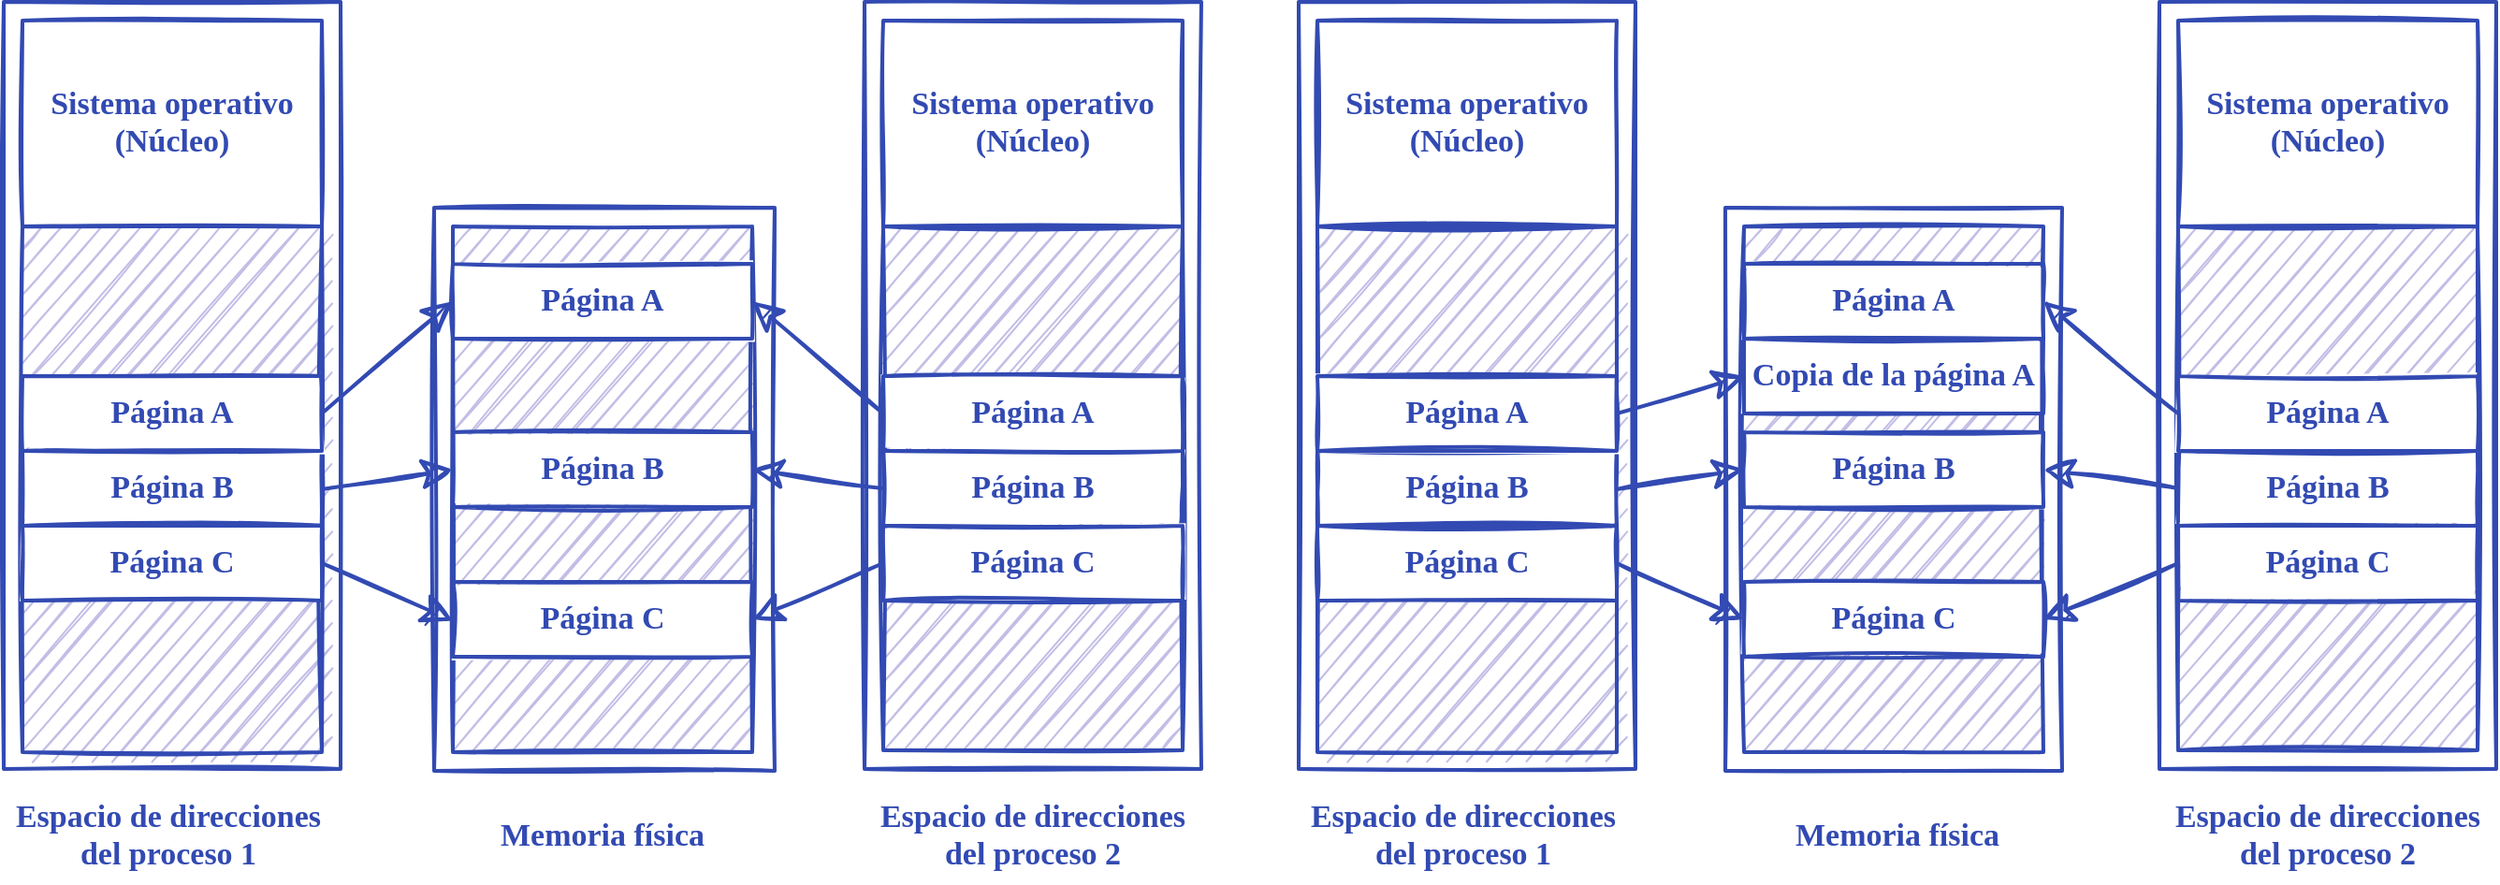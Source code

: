 <mxfile version="14.9.9" type="google"><diagram id="akEowiJKr_ScigKzrRVM" name="Page-1"><mxGraphModel dx="1189" dy="1095" grid="1" gridSize="10" guides="1" tooltips="1" connect="1" arrows="1" fold="1" page="1" pageScale="1" pageWidth="689" pageHeight="517" math="0" shadow="0"><root><mxCell id="0"/><mxCell id="1" parent="0"/><mxCell id="x2d5_n1oX765ovMaB82s-8" value="" style="rounded=0;shadow=0;sketch=1;strokeWidth=2;fillColor=none;fontFamily=Ink Free;fontSize=17;spacing=20;strokeColor=#324AB2;fontColor=#324AB2;fontSource=https%3A%2F%2Full-esit-sistemas-operativos.github.io%2Fssoo-apuntes%2Ffonts%2FInkFree.woff;fontStyle=1;spacingBottom=5;" parent="1" vertex="1"><mxGeometry x="30" y="30" width="180" height="410" as="geometry"/></mxCell><mxCell id="hYTG4YRdWN2r9UVZN7M6-2" value="" style="rounded=0;shadow=0;sketch=1;strokeWidth=2;fontFamily=Ink Free;fontSize=17;spacing=20;strokeColor=#324AB2;fontColor=#324AB2;fillColor=#C2BEE6;fontSource=https%3A%2F%2Full-esit-sistemas-operativos.github.io%2Fssoo-apuntes%2Ffonts%2FInkFree.woff;fontStyle=1;spacingBottom=5;" parent="1" vertex="1"><mxGeometry x="40" y="150" width="160" height="281" as="geometry"/></mxCell><mxCell id="x2d5_n1oX765ovMaB82s-4" value="Sistema operativo&#10;(Núcleo)" style="rounded=0;shadow=0;sketch=1;strokeWidth=2;fillColor=none;fontFamily=Ink Free;fontSize=17;spacing=20;fontSource=https%3A%2F%2Full-esit-sistemas-operativos.github.io%2Fssoo-apuntes%2Ffonts%2FInkFree.woff;strokeColor=#324AB2;fontColor=#324AB2;fontStyle=1;spacingBottom=5;" parent="1" vertex="1"><mxGeometry x="40" y="40" width="160" height="110" as="geometry"/></mxCell><mxCell id="x2d5_n1oX765ovMaB82s-5" value="Página B" style="rounded=0;shadow=0;sketch=1;strokeWidth=2;fontFamily=Ink Free;fontSize=17;spacing=20;strokeColor=#324AB2;fontColor=#324AB2;fontSource=https%3A%2F%2Full-esit-sistemas-operativos.github.io%2Fssoo-apuntes%2Ffonts%2FInkFree.woff;fontStyle=1;spacingBottom=5;" parent="1" vertex="1"><mxGeometry x="40" y="270" width="160" height="40" as="geometry"/></mxCell><mxCell id="hYTG4YRdWN2r9UVZN7M6-1" value="Página A" style="rounded=0;shadow=0;sketch=1;strokeWidth=2;fontFamily=Ink Free;fontSize=17;spacing=20;strokeColor=#324AB2;fontColor=#324AB2;fontSource=https%3A%2F%2Full-esit-sistemas-operativos.github.io%2Fssoo-apuntes%2Ffonts%2FInkFree.woff;fontStyle=1;spacingBottom=5;" parent="1" vertex="1"><mxGeometry x="40" y="230" width="160" height="40" as="geometry"/></mxCell><mxCell id="Ka_IWGdVTF_bbmr3x48h-1" value="Página C" style="rounded=0;shadow=0;sketch=1;strokeWidth=2;fontFamily=Ink Free;fontSize=17;spacing=20;strokeColor=#324AB2;fontColor=#324AB2;fontSource=https%3A%2F%2Full-esit-sistemas-operativos.github.io%2Fssoo-apuntes%2Ffonts%2FInkFree.woff;fontStyle=1;spacingBottom=5;" vertex="1" parent="1"><mxGeometry x="40" y="310" width="160" height="40" as="geometry"/></mxCell><mxCell id="Ka_IWGdVTF_bbmr3x48h-2" value="" style="rounded=0;shadow=0;sketch=1;strokeWidth=2;fillColor=none;fontFamily=Ink Free;fontSize=17;spacing=20;strokeColor=#324AB2;fontColor=#324AB2;fontSource=https%3A%2F%2Full-esit-sistemas-operativos.github.io%2Fssoo-apuntes%2Ffonts%2FInkFree.woff;fontStyle=1;spacingBottom=5;" vertex="1" parent="1"><mxGeometry x="490" y="30" width="180" height="410" as="geometry"/></mxCell><mxCell id="Ka_IWGdVTF_bbmr3x48h-3" value="" style="rounded=0;shadow=0;sketch=1;strokeWidth=2;fontFamily=Ink Free;fontSize=17;spacing=20;strokeColor=#324AB2;fontColor=#324AB2;fillColor=#C2BEE6;fontSource=https%3A%2F%2Full-esit-sistemas-operativos.github.io%2Fssoo-apuntes%2Ffonts%2FInkFree.woff;fontStyle=1;spacingBottom=5;" vertex="1" parent="1"><mxGeometry x="500" y="150" width="160" height="280" as="geometry"/></mxCell><mxCell id="Ka_IWGdVTF_bbmr3x48h-4" value="Sistema operativo&#10;(Núcleo)" style="rounded=0;shadow=0;sketch=1;strokeWidth=2;fillColor=none;fontFamily=Ink Free;fontSize=17;spacing=20;fontSource=https%3A%2F%2Full-esit-sistemas-operativos.github.io%2Fssoo-apuntes%2Ffonts%2FInkFree.woff;strokeColor=#324AB2;fontColor=#324AB2;fontStyle=1;spacingBottom=5;" vertex="1" parent="1"><mxGeometry x="500" y="40" width="160" height="110" as="geometry"/></mxCell><mxCell id="Ka_IWGdVTF_bbmr3x48h-5" value="Página B" style="rounded=0;shadow=0;sketch=1;strokeWidth=2;fontFamily=Ink Free;fontSize=17;spacing=20;strokeColor=#324AB2;fontColor=#324AB2;fontSource=https%3A%2F%2Full-esit-sistemas-operativos.github.io%2Fssoo-apuntes%2Ffonts%2FInkFree.woff;fontStyle=1;spacingBottom=5;" vertex="1" parent="1"><mxGeometry x="500" y="270" width="160" height="40" as="geometry"/></mxCell><mxCell id="Ka_IWGdVTF_bbmr3x48h-6" value="Página A" style="rounded=0;shadow=0;sketch=1;strokeWidth=2;fontFamily=Ink Free;fontSize=17;spacing=20;strokeColor=#324AB2;fontColor=#324AB2;fontSource=https%3A%2F%2Full-esit-sistemas-operativos.github.io%2Fssoo-apuntes%2Ffonts%2FInkFree.woff;fontStyle=1;spacingBottom=5;" vertex="1" parent="1"><mxGeometry x="500" y="230" width="160" height="40" as="geometry"/></mxCell><mxCell id="Ka_IWGdVTF_bbmr3x48h-7" value="Página C" style="rounded=0;shadow=0;sketch=1;strokeWidth=2;fontFamily=Ink Free;fontSize=17;spacing=20;strokeColor=#324AB2;fontColor=#324AB2;fontSource=https%3A%2F%2Full-esit-sistemas-operativos.github.io%2Fssoo-apuntes%2Ffonts%2FInkFree.woff;fontStyle=1;spacingBottom=5;" vertex="1" parent="1"><mxGeometry x="500" y="310" width="160" height="40" as="geometry"/></mxCell><mxCell id="Ka_IWGdVTF_bbmr3x48h-8" value="Espacio de direcciones&#10;del proceso 2" style="text;align=center;verticalAlign=middle;rounded=0;shadow=0;sketch=1;fontFamily=Ink Free;fontSize=17;fontStyle=1;flipV=0;flipH=1;fontSource=https%3A%2F%2Full-esit-sistemas-operativos.github.io%2Fssoo-apuntes%2Ffonts%2FInkFree.woff;spacingBottom=5;fontColor=#324AB2;" vertex="1" parent="1"><mxGeometry x="490" y="451" width="180" height="50" as="geometry"/></mxCell><mxCell id="Ka_IWGdVTF_bbmr3x48h-10" value="Espacio de direcciones&#10;del proceso 1" style="text;align=center;verticalAlign=middle;rounded=0;shadow=0;sketch=1;fontFamily=Ink Free;fontSize=17;fontStyle=1;flipV=0;flipH=1;fontSource=https%3A%2F%2Full-esit-sistemas-operativos.github.io%2Fssoo-apuntes%2Ffonts%2FInkFree.woff;spacingBottom=5;fontColor=#324AB2;" vertex="1" parent="1"><mxGeometry x="28" y="451" width="180" height="50" as="geometry"/></mxCell><mxCell id="Ka_IWGdVTF_bbmr3x48h-11" value="" style="rounded=0;shadow=0;sketch=1;strokeWidth=2;fillColor=none;fontFamily=Ink Free;fontSize=17;spacing=20;strokeColor=#324AB2;fontColor=#324AB2;fontSource=https%3A%2F%2Full-esit-sistemas-operativos.github.io%2Fssoo-apuntes%2Ffonts%2FInkFree.woff;fontStyle=1;spacingBottom=5;" vertex="1" parent="1"><mxGeometry x="260" y="140" width="182" height="301" as="geometry"/></mxCell><mxCell id="Ka_IWGdVTF_bbmr3x48h-12" value="" style="rounded=0;shadow=0;sketch=1;strokeWidth=2;fontFamily=Ink Free;fontSize=17;spacing=20;strokeColor=#324AB2;fontColor=#324AB2;fillColor=#C2BEE6;fontSource=https%3A%2F%2Full-esit-sistemas-operativos.github.io%2Fssoo-apuntes%2Ffonts%2FInkFree.woff;fontStyle=1;spacingBottom=5;" vertex="1" parent="1"><mxGeometry x="270" y="150" width="160" height="281" as="geometry"/></mxCell><mxCell id="Ka_IWGdVTF_bbmr3x48h-14" value="Página B" style="rounded=0;shadow=0;sketch=1;strokeWidth=2;fontFamily=Ink Free;fontSize=17;spacing=20;strokeColor=#324AB2;fontColor=#324AB2;fontSource=https%3A%2F%2Full-esit-sistemas-operativos.github.io%2Fssoo-apuntes%2Ffonts%2FInkFree.woff;fontStyle=1;spacingBottom=5;" vertex="1" parent="1"><mxGeometry x="270" y="260" width="160" height="40" as="geometry"/></mxCell><mxCell id="Ka_IWGdVTF_bbmr3x48h-15" value="Página A" style="rounded=0;shadow=0;sketch=1;strokeWidth=2;fontFamily=Ink Free;fontSize=17;spacing=20;strokeColor=#324AB2;fontColor=#324AB2;fontSource=https%3A%2F%2Full-esit-sistemas-operativos.github.io%2Fssoo-apuntes%2Ffonts%2FInkFree.woff;fontStyle=1;spacingBottom=5;" vertex="1" parent="1"><mxGeometry x="270" y="170" width="160" height="40" as="geometry"/></mxCell><mxCell id="Ka_IWGdVTF_bbmr3x48h-16" value="Página C" style="rounded=0;shadow=0;sketch=1;strokeWidth=2;fontFamily=Ink Free;fontSize=17;spacing=20;strokeColor=#324AB2;fontColor=#324AB2;fontSource=https%3A%2F%2Full-esit-sistemas-operativos.github.io%2Fssoo-apuntes%2Ffonts%2FInkFree.woff;fontStyle=1;spacingBottom=5;" vertex="1" parent="1"><mxGeometry x="270" y="340" width="160" height="40" as="geometry"/></mxCell><mxCell id="Ka_IWGdVTF_bbmr3x48h-17" value="Memoria física" style="text;align=center;verticalAlign=middle;rounded=0;shadow=0;sketch=1;fontFamily=Ink Free;fontSize=17;fontStyle=1;flipV=0;flipH=1;fontSource=https%3A%2F%2Full-esit-sistemas-operativos.github.io%2Fssoo-apuntes%2Ffonts%2FInkFree.woff;spacingBottom=5;fontColor=#324AB2;" vertex="1" parent="1"><mxGeometry x="260" y="451" width="180" height="50" as="geometry"/></mxCell><mxCell id="Ka_IWGdVTF_bbmr3x48h-20" value="" style="endArrow=none;strokeWidth=2;fontFamily=Ink Free;fontSize=17;sketch=1;endSize=12;rounded=0;endFill=0;startSize=12;startArrow=classic;startFill=1;strokeColor=#324AB2;fontColor=#324AB2;entryX=1;entryY=0.5;entryDx=0;entryDy=0;exitX=0;exitY=0.5;exitDx=0;exitDy=0;fontStyle=1;spacingBottom=5;fontSource=https%3A%2F%2Full-esit-sistemas-operativos.github.io%2Fssoo-apuntes%2Ffonts%2FInkFree.woff;" edge="1" parent="1" source="Ka_IWGdVTF_bbmr3x48h-15" target="hYTG4YRdWN2r9UVZN7M6-1"><mxGeometry width="50" height="50" relative="1" as="geometry"><mxPoint x="340" y="820.92" as="sourcePoint"/><mxPoint x="340" y="861" as="targetPoint"/></mxGeometry></mxCell><mxCell id="Ka_IWGdVTF_bbmr3x48h-21" value="" style="endArrow=none;strokeWidth=2;fontFamily=Ink Free;fontSize=17;sketch=1;endSize=12;rounded=0;endFill=0;startSize=12;startArrow=classic;startFill=1;strokeColor=#324AB2;fontColor=#324AB2;entryX=1;entryY=0.5;entryDx=0;entryDy=0;exitX=0;exitY=0.5;exitDx=0;exitDy=0;fontStyle=1;spacingBottom=5;fontSource=https%3A%2F%2Full-esit-sistemas-operativos.github.io%2Fssoo-apuntes%2Ffonts%2FInkFree.woff;" edge="1" parent="1" source="Ka_IWGdVTF_bbmr3x48h-14" target="hYTG4YRdWN2r9UVZN7M6-2"><mxGeometry width="50" height="50" relative="1" as="geometry"><mxPoint x="290" y="229" as="sourcePoint"/><mxPoint x="220" y="289" as="targetPoint"/></mxGeometry></mxCell><mxCell id="Ka_IWGdVTF_bbmr3x48h-22" value="" style="endArrow=none;strokeWidth=2;fontFamily=Ink Free;fontSize=17;sketch=1;endSize=12;rounded=0;endFill=0;startSize=12;startArrow=classic;startFill=1;strokeColor=#324AB2;fontColor=#324AB2;entryX=1;entryY=0.5;entryDx=0;entryDy=0;exitX=0;exitY=0.75;exitDx=0;exitDy=0;fontStyle=1;spacingBottom=5;fontSource=https%3A%2F%2Full-esit-sistemas-operativos.github.io%2Fssoo-apuntes%2Ffonts%2FInkFree.woff;" edge="1" parent="1" source="Ka_IWGdVTF_bbmr3x48h-12" target="Ka_IWGdVTF_bbmr3x48h-1"><mxGeometry width="50" height="50" relative="1" as="geometry"><mxPoint x="280" y="290" as="sourcePoint"/><mxPoint x="210" y="300.5" as="targetPoint"/></mxGeometry></mxCell><mxCell id="Ka_IWGdVTF_bbmr3x48h-23" value="" style="endArrow=none;strokeWidth=2;fontFamily=Ink Free;fontSize=17;sketch=1;endSize=12;rounded=0;endFill=0;startSize=12;startArrow=classic;startFill=1;strokeColor=#324AB2;fontColor=#324AB2;entryX=0;entryY=0.5;entryDx=0;entryDy=0;exitX=1;exitY=0.5;exitDx=0;exitDy=0;fontStyle=1;spacingBottom=5;fontSource=https%3A%2F%2Full-esit-sistemas-operativos.github.io%2Fssoo-apuntes%2Ffonts%2FInkFree.woff;" edge="1" parent="1" source="Ka_IWGdVTF_bbmr3x48h-15" target="Ka_IWGdVTF_bbmr3x48h-6"><mxGeometry width="50" height="50" relative="1" as="geometry"><mxPoint x="280" y="200" as="sourcePoint"/><mxPoint x="210" y="260" as="targetPoint"/></mxGeometry></mxCell><mxCell id="Ka_IWGdVTF_bbmr3x48h-24" value="" style="endArrow=none;strokeWidth=2;fontFamily=Ink Free;fontSize=17;sketch=1;endSize=12;rounded=0;endFill=0;startSize=12;startArrow=classic;startFill=1;strokeColor=#324AB2;fontColor=#324AB2;entryX=0;entryY=0.5;entryDx=0;entryDy=0;exitX=1;exitY=0.5;exitDx=0;exitDy=0;fontStyle=1;spacingBottom=5;fontSource=https%3A%2F%2Full-esit-sistemas-operativos.github.io%2Fssoo-apuntes%2Ffonts%2FInkFree.woff;" edge="1" parent="1" source="Ka_IWGdVTF_bbmr3x48h-14" target="Ka_IWGdVTF_bbmr3x48h-5"><mxGeometry width="50" height="50" relative="1" as="geometry"><mxPoint x="440" y="200" as="sourcePoint"/><mxPoint x="510" y="260" as="targetPoint"/></mxGeometry></mxCell><mxCell id="Ka_IWGdVTF_bbmr3x48h-25" value="" style="endArrow=none;strokeWidth=2;fontFamily=Ink Free;fontSize=17;sketch=1;endSize=12;rounded=0;endFill=0;startSize=12;startArrow=classic;startFill=1;strokeColor=#324AB2;fontColor=#324AB2;entryX=0;entryY=0.5;entryDx=0;entryDy=0;exitX=1;exitY=0.5;exitDx=0;exitDy=0;fontStyle=1;spacingBottom=5;fontSource=https%3A%2F%2Full-esit-sistemas-operativos.github.io%2Fssoo-apuntes%2Ffonts%2FInkFree.woff;" edge="1" parent="1" source="Ka_IWGdVTF_bbmr3x48h-16" target="Ka_IWGdVTF_bbmr3x48h-7"><mxGeometry width="50" height="50" relative="1" as="geometry"><mxPoint x="440" y="290" as="sourcePoint"/><mxPoint x="510" y="300" as="targetPoint"/></mxGeometry></mxCell><mxCell id="Ka_IWGdVTF_bbmr3x48h-26" value="" style="rounded=0;shadow=0;sketch=1;strokeWidth=2;fillColor=none;fontFamily=Ink Free;fontSize=17;spacing=20;strokeColor=#324AB2;fontColor=#324AB2;fontSource=https%3A%2F%2Full-esit-sistemas-operativos.github.io%2Fssoo-apuntes%2Ffonts%2FInkFree.woff;fontStyle=1;spacingBottom=5;" vertex="1" parent="1"><mxGeometry x="722" y="30" width="180" height="410" as="geometry"/></mxCell><mxCell id="Ka_IWGdVTF_bbmr3x48h-27" value="" style="rounded=0;shadow=0;sketch=1;strokeWidth=2;fontFamily=Ink Free;fontSize=17;spacing=20;strokeColor=#324AB2;fontColor=#324AB2;fillColor=#C2BEE6;fontSource=https%3A%2F%2Full-esit-sistemas-operativos.github.io%2Fssoo-apuntes%2Ffonts%2FInkFree.woff;fontStyle=1;spacingBottom=5;" vertex="1" parent="1"><mxGeometry x="732" y="150" width="160" height="281" as="geometry"/></mxCell><mxCell id="Ka_IWGdVTF_bbmr3x48h-28" value="Sistema operativo&#10;(Núcleo)" style="rounded=0;shadow=0;sketch=1;strokeWidth=2;fillColor=none;fontFamily=Ink Free;fontSize=17;spacing=20;fontSource=https%3A%2F%2Full-esit-sistemas-operativos.github.io%2Fssoo-apuntes%2Ffonts%2FInkFree.woff;strokeColor=#324AB2;fontColor=#324AB2;fontStyle=1;spacingBottom=5;" vertex="1" parent="1"><mxGeometry x="732" y="40" width="160" height="110" as="geometry"/></mxCell><mxCell id="Ka_IWGdVTF_bbmr3x48h-29" value="Página B" style="rounded=0;shadow=0;sketch=1;strokeWidth=2;fontFamily=Ink Free;fontSize=17;spacing=20;strokeColor=#324AB2;fontColor=#324AB2;fontSource=https%3A%2F%2Full-esit-sistemas-operativos.github.io%2Fssoo-apuntes%2Ffonts%2FInkFree.woff;fontStyle=1;spacingBottom=5;" vertex="1" parent="1"><mxGeometry x="732" y="270" width="160" height="40" as="geometry"/></mxCell><mxCell id="Ka_IWGdVTF_bbmr3x48h-30" value="Página A" style="rounded=0;shadow=0;sketch=1;strokeWidth=2;fontFamily=Ink Free;fontSize=17;spacing=20;strokeColor=#324AB2;fontColor=#324AB2;fontSource=https%3A%2F%2Full-esit-sistemas-operativos.github.io%2Fssoo-apuntes%2Ffonts%2FInkFree.woff;fontStyle=1;spacingBottom=5;" vertex="1" parent="1"><mxGeometry x="732" y="230" width="160" height="40" as="geometry"/></mxCell><mxCell id="Ka_IWGdVTF_bbmr3x48h-31" value="Página C" style="rounded=0;shadow=0;sketch=1;strokeWidth=2;fontFamily=Ink Free;fontSize=17;spacing=20;strokeColor=#324AB2;fontColor=#324AB2;fontSource=https%3A%2F%2Full-esit-sistemas-operativos.github.io%2Fssoo-apuntes%2Ffonts%2FInkFree.woff;fontStyle=1;spacingBottom=5;" vertex="1" parent="1"><mxGeometry x="732" y="310" width="160" height="40" as="geometry"/></mxCell><mxCell id="Ka_IWGdVTF_bbmr3x48h-32" value="" style="rounded=0;shadow=0;sketch=1;strokeWidth=2;fillColor=none;fontFamily=Ink Free;fontSize=17;spacing=20;strokeColor=#324AB2;fontColor=#324AB2;fontSource=https%3A%2F%2Full-esit-sistemas-operativos.github.io%2Fssoo-apuntes%2Ffonts%2FInkFree.woff;fontStyle=1;spacingBottom=5;" vertex="1" parent="1"><mxGeometry x="1182" y="30" width="180" height="410" as="geometry"/></mxCell><mxCell id="Ka_IWGdVTF_bbmr3x48h-33" value="" style="rounded=0;shadow=0;sketch=1;strokeWidth=2;fontFamily=Ink Free;fontSize=17;spacing=20;strokeColor=#324AB2;fontColor=#324AB2;fillColor=#C2BEE6;fontSource=https%3A%2F%2Full-esit-sistemas-operativos.github.io%2Fssoo-apuntes%2Ffonts%2FInkFree.woff;fontStyle=1;spacingBottom=5;" vertex="1" parent="1"><mxGeometry x="1192" y="150" width="160" height="280" as="geometry"/></mxCell><mxCell id="Ka_IWGdVTF_bbmr3x48h-34" value="Sistema operativo&#10;(Núcleo)" style="rounded=0;shadow=0;sketch=1;strokeWidth=2;fillColor=none;fontFamily=Ink Free;fontSize=17;spacing=20;fontSource=https%3A%2F%2Full-esit-sistemas-operativos.github.io%2Fssoo-apuntes%2Ffonts%2FInkFree.woff;strokeColor=#324AB2;fontColor=#324AB2;fontStyle=1;spacingBottom=5;" vertex="1" parent="1"><mxGeometry x="1192" y="40" width="160" height="110" as="geometry"/></mxCell><mxCell id="Ka_IWGdVTF_bbmr3x48h-35" value="Página B" style="rounded=0;shadow=0;sketch=1;strokeWidth=2;fontFamily=Ink Free;fontSize=17;spacing=20;strokeColor=#324AB2;fontColor=#324AB2;fontSource=https%3A%2F%2Full-esit-sistemas-operativos.github.io%2Fssoo-apuntes%2Ffonts%2FInkFree.woff;fontStyle=1;spacingBottom=5;" vertex="1" parent="1"><mxGeometry x="1192" y="270" width="160" height="40" as="geometry"/></mxCell><mxCell id="Ka_IWGdVTF_bbmr3x48h-36" value="Página A" style="rounded=0;shadow=0;sketch=1;strokeWidth=2;fontFamily=Ink Free;fontSize=17;spacing=20;strokeColor=#324AB2;fontColor=#324AB2;fontSource=https%3A%2F%2Full-esit-sistemas-operativos.github.io%2Fssoo-apuntes%2Ffonts%2FInkFree.woff;fontStyle=1;spacingBottom=5;" vertex="1" parent="1"><mxGeometry x="1192" y="230" width="160" height="40" as="geometry"/></mxCell><mxCell id="Ka_IWGdVTF_bbmr3x48h-37" value="Página C" style="rounded=0;shadow=0;sketch=1;strokeWidth=2;fontFamily=Ink Free;fontSize=17;spacing=20;strokeColor=#324AB2;fontColor=#324AB2;fontSource=https%3A%2F%2Full-esit-sistemas-operativos.github.io%2Fssoo-apuntes%2Ffonts%2FInkFree.woff;fontStyle=1;spacingBottom=5;" vertex="1" parent="1"><mxGeometry x="1192" y="310" width="160" height="40" as="geometry"/></mxCell><mxCell id="Ka_IWGdVTF_bbmr3x48h-38" value="Espacio de direcciones&#10;del proceso 2" style="text;align=center;verticalAlign=middle;rounded=0;shadow=0;sketch=1;fontFamily=Ink Free;fontSize=17;fontStyle=1;flipV=0;flipH=1;fontSource=https%3A%2F%2Full-esit-sistemas-operativos.github.io%2Fssoo-apuntes%2Ffonts%2FInkFree.woff;spacingBottom=5;fontColor=#324AB2;" vertex="1" parent="1"><mxGeometry x="1182" y="451" width="180" height="50" as="geometry"/></mxCell><mxCell id="Ka_IWGdVTF_bbmr3x48h-39" value="Espacio de direcciones&#10;del proceso 1" style="text;align=center;verticalAlign=middle;rounded=0;shadow=0;sketch=1;fontFamily=Ink Free;fontSize=17;fontStyle=1;flipV=0;flipH=1;fontSource=https%3A%2F%2Full-esit-sistemas-operativos.github.io%2Fssoo-apuntes%2Ffonts%2FInkFree.woff;spacingBottom=5;fontColor=#324AB2;" vertex="1" parent="1"><mxGeometry x="720" y="451" width="180" height="50" as="geometry"/></mxCell><mxCell id="Ka_IWGdVTF_bbmr3x48h-40" value="" style="rounded=0;shadow=0;sketch=1;strokeWidth=2;fillColor=none;fontFamily=Ink Free;fontSize=17;spacing=20;strokeColor=#324AB2;fontColor=#324AB2;fontSource=https%3A%2F%2Full-esit-sistemas-operativos.github.io%2Fssoo-apuntes%2Ffonts%2FInkFree.woff;fontStyle=1;spacingBottom=5;" vertex="1" parent="1"><mxGeometry x="950" y="140" width="180" height="301" as="geometry"/></mxCell><mxCell id="Ka_IWGdVTF_bbmr3x48h-41" value="" style="rounded=0;shadow=0;sketch=1;strokeWidth=2;fontFamily=Ink Free;fontSize=17;spacing=20;strokeColor=#324AB2;fontColor=#324AB2;fillColor=#C2BEE6;fontSource=https%3A%2F%2Full-esit-sistemas-operativos.github.io%2Fssoo-apuntes%2Ffonts%2FInkFree.woff;fontStyle=1;spacingBottom=5;" vertex="1" parent="1"><mxGeometry x="960" y="150" width="160" height="281" as="geometry"/></mxCell><mxCell id="Ka_IWGdVTF_bbmr3x48h-42" value="Página B" style="rounded=0;shadow=0;sketch=1;strokeWidth=2;fontFamily=Ink Free;fontSize=17;spacing=20;strokeColor=#324AB2;fontColor=#324AB2;fontSource=https%3A%2F%2Full-esit-sistemas-operativos.github.io%2Fssoo-apuntes%2Ffonts%2FInkFree.woff;fontStyle=1;spacingBottom=5;" vertex="1" parent="1"><mxGeometry x="960" y="260" width="160" height="40" as="geometry"/></mxCell><mxCell id="Ka_IWGdVTF_bbmr3x48h-43" value="Página A" style="rounded=0;shadow=0;sketch=1;strokeWidth=2;fontFamily=Ink Free;fontSize=17;spacing=20;strokeColor=#324AB2;fontColor=#324AB2;fontSource=https%3A%2F%2Full-esit-sistemas-operativos.github.io%2Fssoo-apuntes%2Ffonts%2FInkFree.woff;fontStyle=1;spacingBottom=5;" vertex="1" parent="1"><mxGeometry x="960" y="170" width="160" height="40" as="geometry"/></mxCell><mxCell id="Ka_IWGdVTF_bbmr3x48h-44" value="Página C" style="rounded=0;shadow=0;sketch=1;strokeWidth=2;fontFamily=Ink Free;fontSize=17;spacing=20;strokeColor=#324AB2;fontColor=#324AB2;fontSource=https%3A%2F%2Full-esit-sistemas-operativos.github.io%2Fssoo-apuntes%2Ffonts%2FInkFree.woff;fontStyle=1;spacingBottom=5;" vertex="1" parent="1"><mxGeometry x="960" y="340" width="160" height="40" as="geometry"/></mxCell><mxCell id="Ka_IWGdVTF_bbmr3x48h-45" value="Memoria física" style="text;align=center;verticalAlign=middle;rounded=0;shadow=0;sketch=1;fontFamily=Ink Free;fontSize=17;fontStyle=1;flipV=0;flipH=1;fontSource=https%3A%2F%2Full-esit-sistemas-operativos.github.io%2Fssoo-apuntes%2Ffonts%2FInkFree.woff;spacingBottom=5;fontColor=#324AB2;" vertex="1" parent="1"><mxGeometry x="952" y="451" width="180" height="50" as="geometry"/></mxCell><mxCell id="Ka_IWGdVTF_bbmr3x48h-46" value="" style="endArrow=none;strokeWidth=2;fontFamily=Ink Free;fontSize=17;sketch=1;endSize=12;rounded=0;endFill=0;startSize=12;startArrow=classic;startFill=1;strokeColor=#324AB2;fontColor=#324AB2;entryX=1;entryY=0.5;entryDx=0;entryDy=0;exitX=0;exitY=0.5;exitDx=0;exitDy=0;fontStyle=1;spacingBottom=5;fontSource=https%3A%2F%2Full-esit-sistemas-operativos.github.io%2Fssoo-apuntes%2Ffonts%2FInkFree.woff;" edge="1" source="Ka_IWGdVTF_bbmr3x48h-52" target="Ka_IWGdVTF_bbmr3x48h-30" parent="1"><mxGeometry width="50" height="50" relative="1" as="geometry"><mxPoint x="1032" y="820.92" as="sourcePoint"/><mxPoint x="1032" y="861" as="targetPoint"/></mxGeometry></mxCell><mxCell id="Ka_IWGdVTF_bbmr3x48h-47" value="" style="endArrow=none;strokeWidth=2;fontFamily=Ink Free;fontSize=17;sketch=1;endSize=12;rounded=0;endFill=0;startSize=12;startArrow=classic;startFill=1;strokeColor=#324AB2;fontColor=#324AB2;entryX=1;entryY=0.5;entryDx=0;entryDy=0;fontStyle=1;spacingBottom=5;fontSource=https%3A%2F%2Full-esit-sistemas-operativos.github.io%2Fssoo-apuntes%2Ffonts%2FInkFree.woff;" edge="1" target="Ka_IWGdVTF_bbmr3x48h-27" parent="1"><mxGeometry width="50" height="50" relative="1" as="geometry"><mxPoint x="960" y="280" as="sourcePoint"/><mxPoint x="912" y="289" as="targetPoint"/></mxGeometry></mxCell><mxCell id="Ka_IWGdVTF_bbmr3x48h-48" value="" style="endArrow=none;strokeWidth=2;fontFamily=Ink Free;fontSize=17;sketch=1;endSize=12;rounded=0;endFill=0;startSize=12;startArrow=classic;startFill=1;strokeColor=#324AB2;fontColor=#324AB2;entryX=1;entryY=0.5;entryDx=0;entryDy=0;fontStyle=1;spacingBottom=5;fontSource=https%3A%2F%2Full-esit-sistemas-operativos.github.io%2Fssoo-apuntes%2Ffonts%2FInkFree.woff;" edge="1" target="Ka_IWGdVTF_bbmr3x48h-31" parent="1"><mxGeometry width="50" height="50" relative="1" as="geometry"><mxPoint x="960" y="360" as="sourcePoint"/><mxPoint x="902" y="300.5" as="targetPoint"/></mxGeometry></mxCell><mxCell id="Ka_IWGdVTF_bbmr3x48h-49" value="" style="endArrow=none;strokeWidth=2;fontFamily=Ink Free;fontSize=17;sketch=1;endSize=12;rounded=0;endFill=0;startSize=12;startArrow=classic;startFill=1;strokeColor=#324AB2;fontColor=#324AB2;entryX=0;entryY=0.5;entryDx=0;entryDy=0;exitX=1;exitY=0.5;exitDx=0;exitDy=0;fontStyle=1;spacingBottom=5;fontSource=https%3A%2F%2Full-esit-sistemas-operativos.github.io%2Fssoo-apuntes%2Ffonts%2FInkFree.woff;" edge="1" source="Ka_IWGdVTF_bbmr3x48h-43" target="Ka_IWGdVTF_bbmr3x48h-36" parent="1"><mxGeometry width="50" height="50" relative="1" as="geometry"><mxPoint x="972" y="200" as="sourcePoint"/><mxPoint x="902" y="260" as="targetPoint"/></mxGeometry></mxCell><mxCell id="Ka_IWGdVTF_bbmr3x48h-50" value="" style="endArrow=none;strokeWidth=2;fontFamily=Ink Free;fontSize=17;sketch=1;endSize=12;rounded=0;endFill=0;startSize=12;startArrow=classic;startFill=1;strokeColor=#324AB2;fontColor=#324AB2;entryX=0;entryY=0.5;entryDx=0;entryDy=0;exitX=1;exitY=0.5;exitDx=0;exitDy=0;fontStyle=1;spacingBottom=5;fontSource=https%3A%2F%2Full-esit-sistemas-operativos.github.io%2Fssoo-apuntes%2Ffonts%2FInkFree.woff;" edge="1" source="Ka_IWGdVTF_bbmr3x48h-42" target="Ka_IWGdVTF_bbmr3x48h-35" parent="1"><mxGeometry width="50" height="50" relative="1" as="geometry"><mxPoint x="1132" y="200" as="sourcePoint"/><mxPoint x="1202" y="260" as="targetPoint"/></mxGeometry></mxCell><mxCell id="Ka_IWGdVTF_bbmr3x48h-51" value="" style="endArrow=none;strokeWidth=2;fontFamily=Ink Free;fontSize=17;sketch=1;endSize=12;rounded=0;endFill=0;startSize=12;startArrow=classic;startFill=1;strokeColor=#324AB2;fontColor=#324AB2;entryX=0;entryY=0.5;entryDx=0;entryDy=0;exitX=1;exitY=0.5;exitDx=0;exitDy=0;fontStyle=1;spacingBottom=5;fontSource=https%3A%2F%2Full-esit-sistemas-operativos.github.io%2Fssoo-apuntes%2Ffonts%2FInkFree.woff;" edge="1" source="Ka_IWGdVTF_bbmr3x48h-44" target="Ka_IWGdVTF_bbmr3x48h-37" parent="1"><mxGeometry width="50" height="50" relative="1" as="geometry"><mxPoint x="1132" y="290" as="sourcePoint"/><mxPoint x="1202" y="300" as="targetPoint"/></mxGeometry></mxCell><mxCell id="Ka_IWGdVTF_bbmr3x48h-52" value="Copia de la página A" style="rounded=0;shadow=0;sketch=1;strokeWidth=2;fontFamily=Ink Free;fontSize=17;spacing=20;strokeColor=#324AB2;fontColor=#324AB2;fontSource=https%3A%2F%2Full-esit-sistemas-operativos.github.io%2Fssoo-apuntes%2Ffonts%2FInkFree.woff;fontStyle=1;spacingBottom=5;" vertex="1" parent="1"><mxGeometry x="960" y="210" width="160" height="40" as="geometry"/></mxCell></root></mxGraphModel></diagram></mxfile>